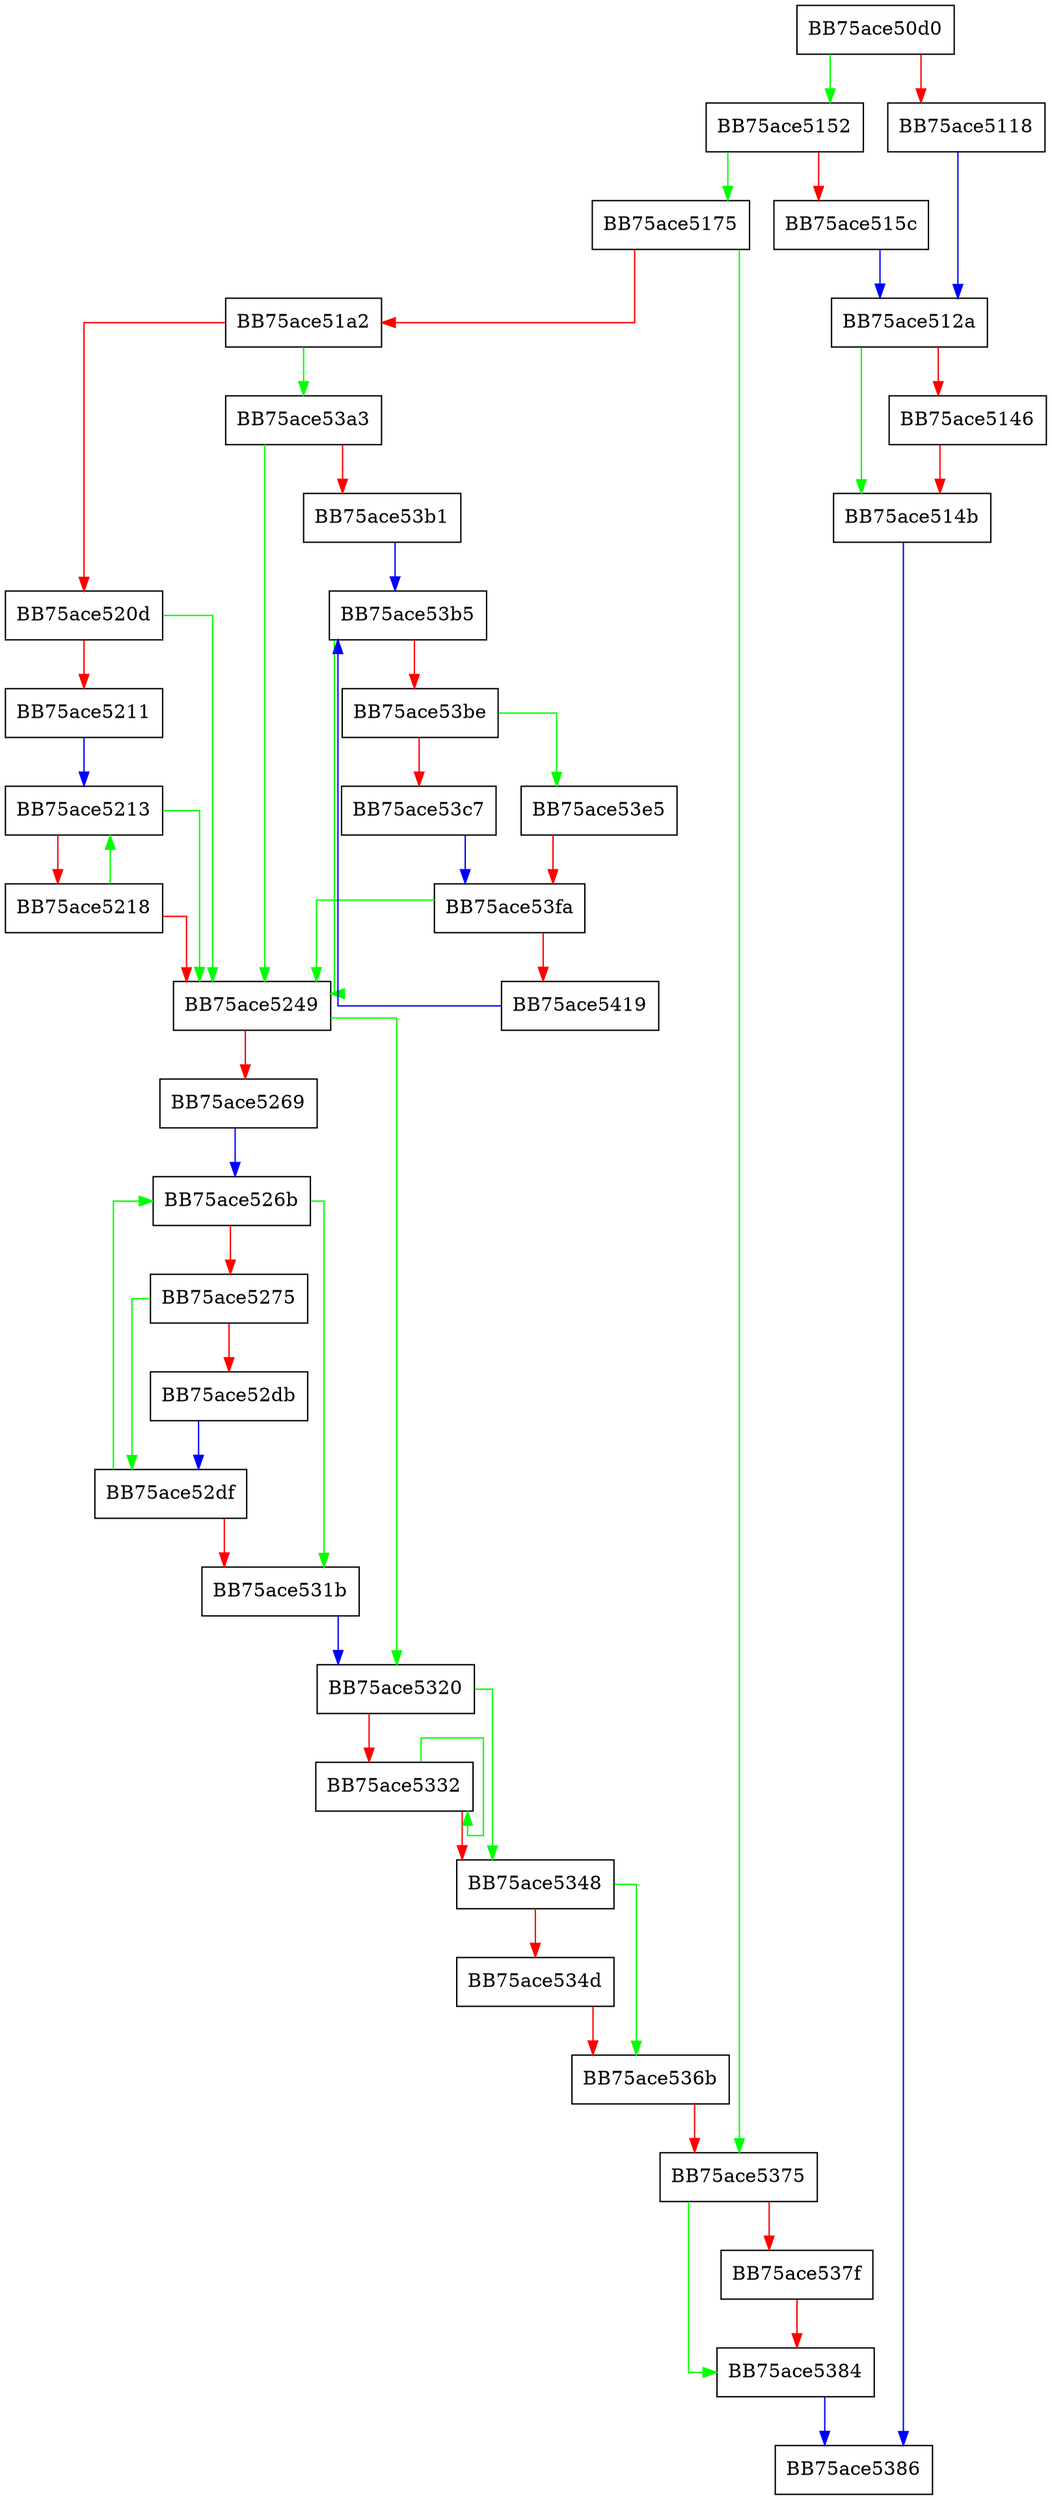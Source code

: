 digraph _multi_cpu_classify_stream {
  node [shape="box"];
  graph [splines=ortho];
  BB75ace50d0 -> BB75ace5152 [color="green"];
  BB75ace50d0 -> BB75ace5118 [color="red"];
  BB75ace5118 -> BB75ace512a [color="blue"];
  BB75ace512a -> BB75ace514b [color="green"];
  BB75ace512a -> BB75ace5146 [color="red"];
  BB75ace5146 -> BB75ace514b [color="red"];
  BB75ace514b -> BB75ace5386 [color="blue"];
  BB75ace5152 -> BB75ace5175 [color="green"];
  BB75ace5152 -> BB75ace515c [color="red"];
  BB75ace515c -> BB75ace512a [color="blue"];
  BB75ace5175 -> BB75ace5375 [color="green"];
  BB75ace5175 -> BB75ace51a2 [color="red"];
  BB75ace51a2 -> BB75ace53a3 [color="green"];
  BB75ace51a2 -> BB75ace520d [color="red"];
  BB75ace520d -> BB75ace5249 [color="green"];
  BB75ace520d -> BB75ace5211 [color="red"];
  BB75ace5211 -> BB75ace5213 [color="blue"];
  BB75ace5213 -> BB75ace5249 [color="green"];
  BB75ace5213 -> BB75ace5218 [color="red"];
  BB75ace5218 -> BB75ace5213 [color="green"];
  BB75ace5218 -> BB75ace5249 [color="red"];
  BB75ace5249 -> BB75ace5320 [color="green"];
  BB75ace5249 -> BB75ace5269 [color="red"];
  BB75ace5269 -> BB75ace526b [color="blue"];
  BB75ace526b -> BB75ace531b [color="green"];
  BB75ace526b -> BB75ace5275 [color="red"];
  BB75ace5275 -> BB75ace52df [color="green"];
  BB75ace5275 -> BB75ace52db [color="red"];
  BB75ace52db -> BB75ace52df [color="blue"];
  BB75ace52df -> BB75ace526b [color="green"];
  BB75ace52df -> BB75ace531b [color="red"];
  BB75ace531b -> BB75ace5320 [color="blue"];
  BB75ace5320 -> BB75ace5348 [color="green"];
  BB75ace5320 -> BB75ace5332 [color="red"];
  BB75ace5332 -> BB75ace5332 [color="green"];
  BB75ace5332 -> BB75ace5348 [color="red"];
  BB75ace5348 -> BB75ace536b [color="green"];
  BB75ace5348 -> BB75ace534d [color="red"];
  BB75ace534d -> BB75ace536b [color="red"];
  BB75ace536b -> BB75ace5375 [color="red"];
  BB75ace5375 -> BB75ace5384 [color="green"];
  BB75ace5375 -> BB75ace537f [color="red"];
  BB75ace537f -> BB75ace5384 [color="red"];
  BB75ace5384 -> BB75ace5386 [color="blue"];
  BB75ace53a3 -> BB75ace5249 [color="green"];
  BB75ace53a3 -> BB75ace53b1 [color="red"];
  BB75ace53b1 -> BB75ace53b5 [color="blue"];
  BB75ace53b5 -> BB75ace5249 [color="green"];
  BB75ace53b5 -> BB75ace53be [color="red"];
  BB75ace53be -> BB75ace53e5 [color="green"];
  BB75ace53be -> BB75ace53c7 [color="red"];
  BB75ace53c7 -> BB75ace53fa [color="blue"];
  BB75ace53e5 -> BB75ace53fa [color="red"];
  BB75ace53fa -> BB75ace5249 [color="green"];
  BB75ace53fa -> BB75ace5419 [color="red"];
  BB75ace5419 -> BB75ace53b5 [color="blue"];
}
